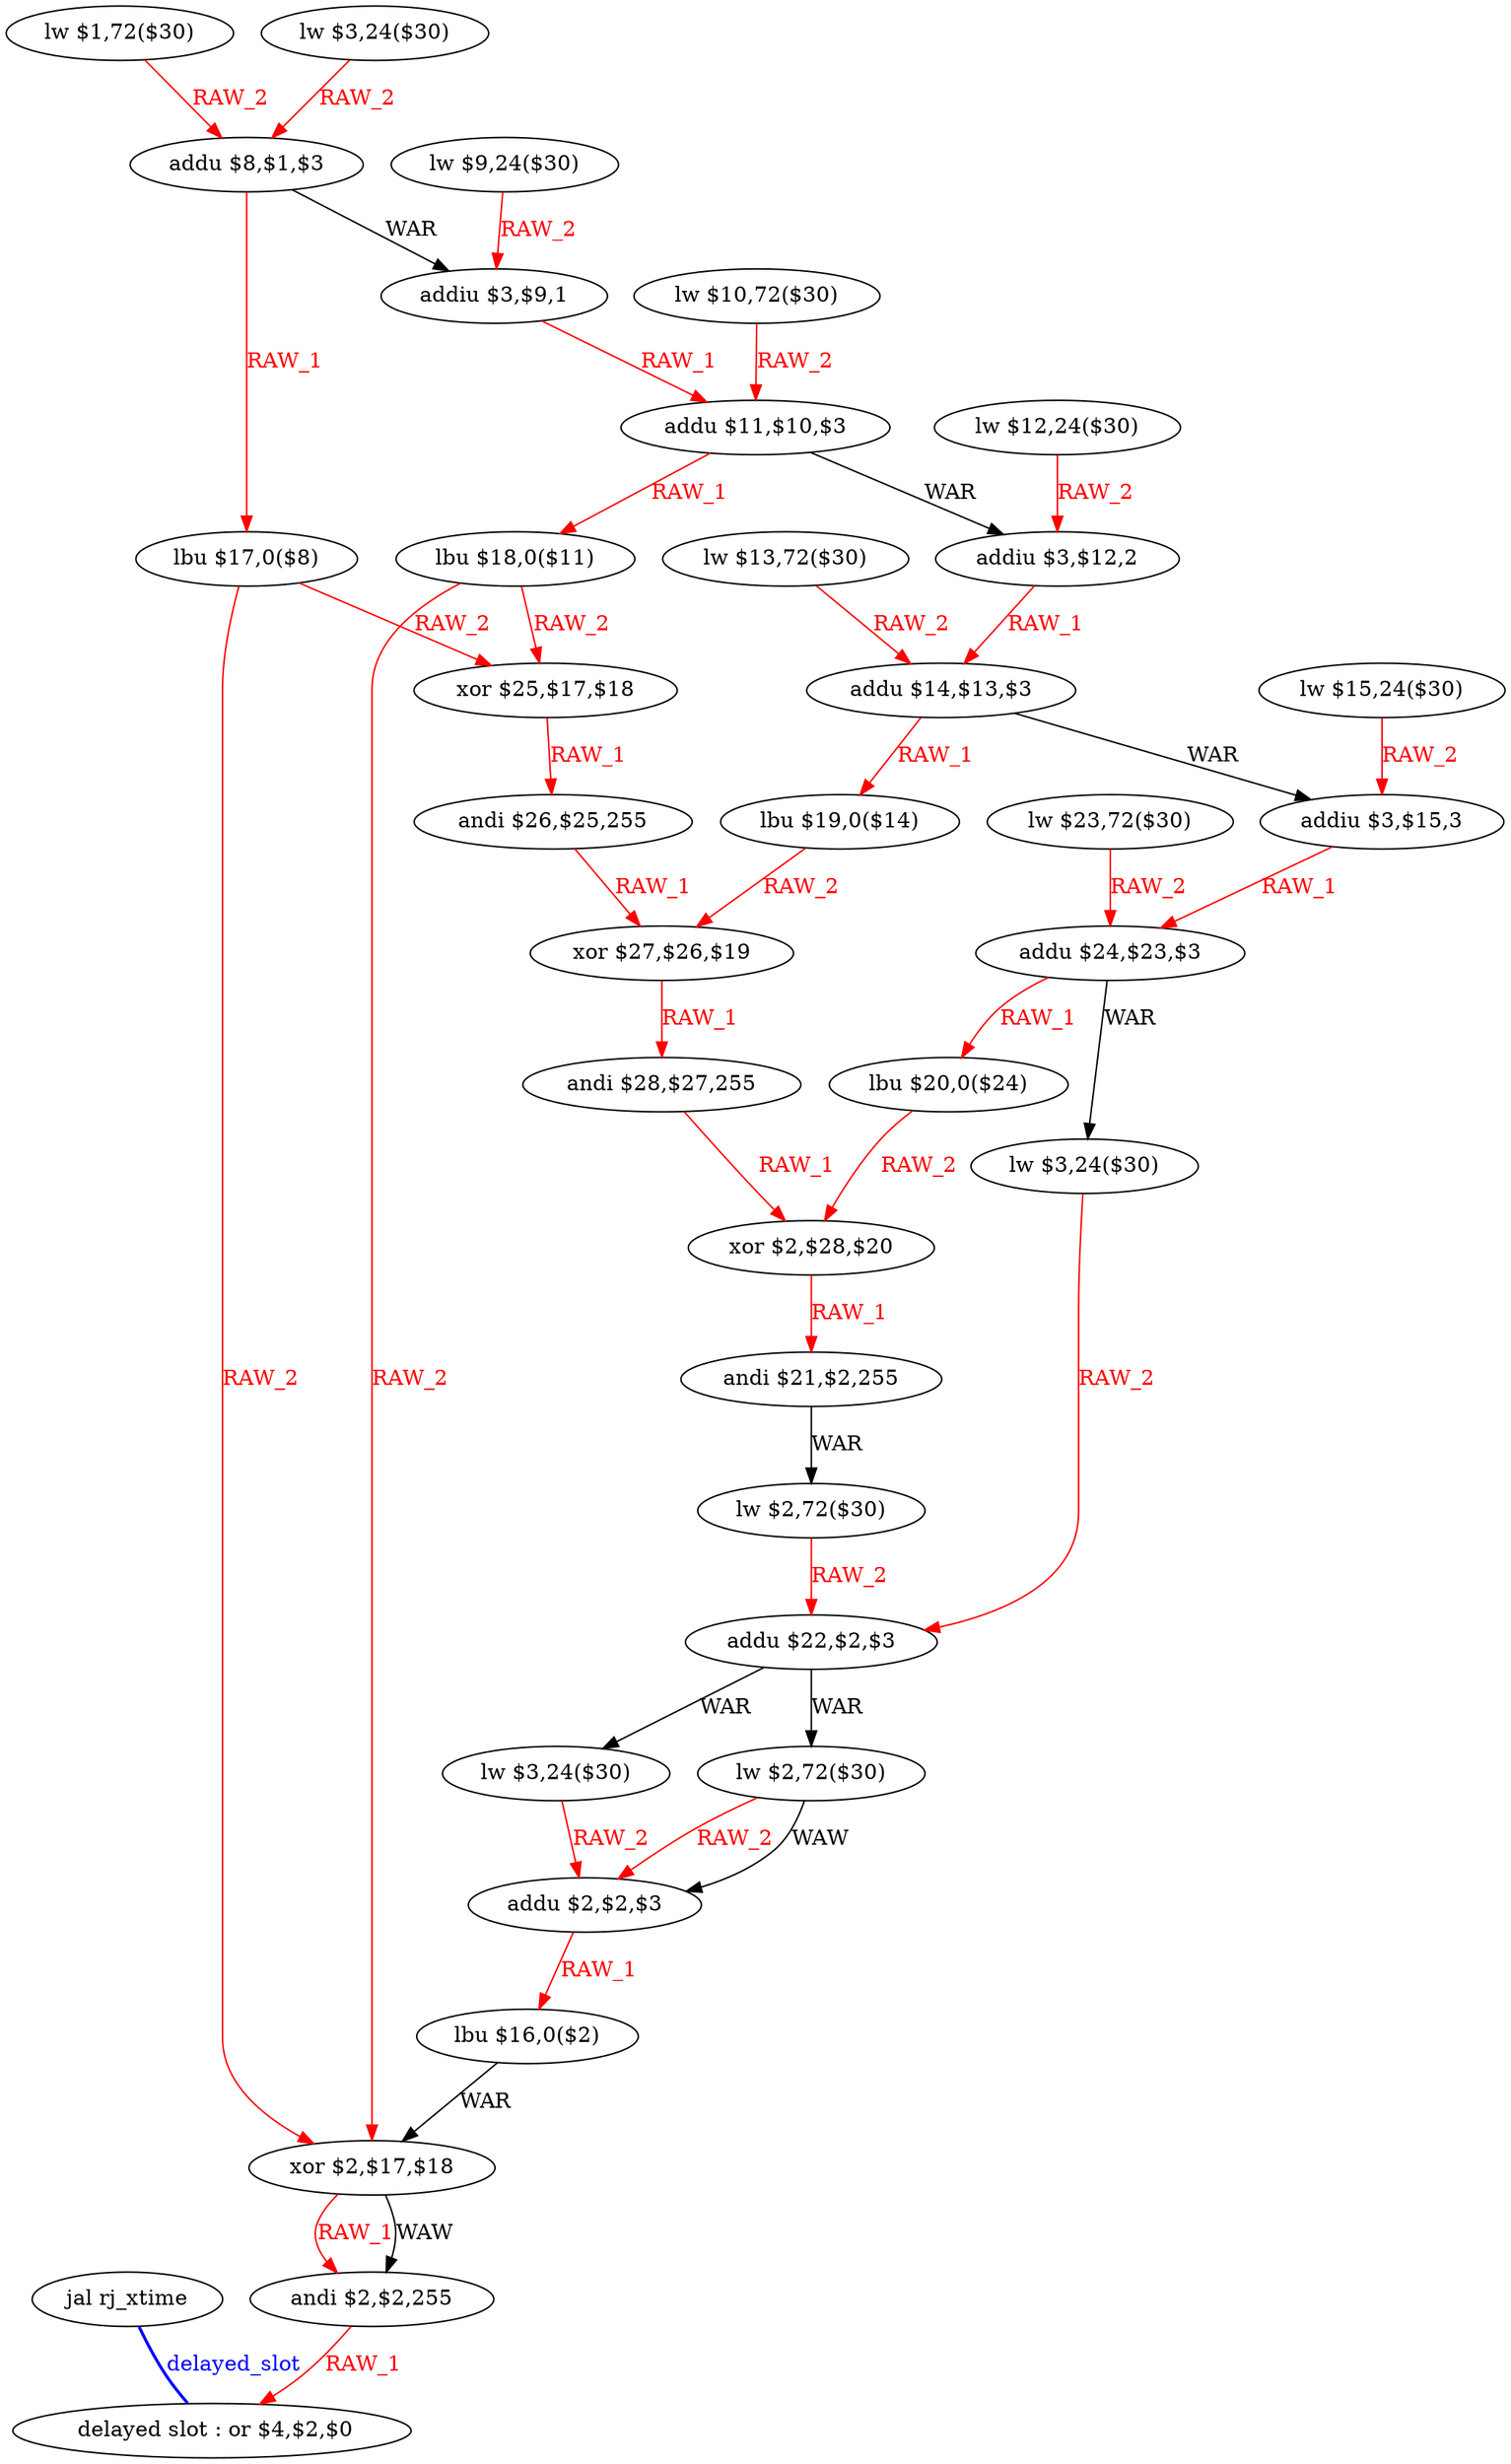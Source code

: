 digraph G1 {
node [shape = ellipse];
i35 [label = " delayed slot : or $4,$2,$0"] ;
i34 ->  i35 [style = bold, dir= none, fontcolor = blue, color = blue, label= "delayed_slot"];
i34 [label = "jal rj_xtime"] ;
i0 [label = "lw $1,72($30)"] ;
i0 ->  i2 [color = red, fontcolor = red, label= "RAW_2"];
i2 [label = "addu $8,$1,$3"] ;
i2 ->  i5 [label= "WAR"];
i2 ->  i3 [color = red, fontcolor = red, label= "RAW_1"];
i5 [label = "addiu $3,$9,1"] ;
i5 ->  i7 [color = red, fontcolor = red, label= "RAW_1"];
i7 [label = "addu $11,$10,$3"] ;
i7 ->  i10 [label= "WAR"];
i7 ->  i8 [color = red, fontcolor = red, label= "RAW_1"];
i10 [label = "addiu $3,$12,2"] ;
i10 ->  i12 [color = red, fontcolor = red, label= "RAW_1"];
i12 [label = "addu $14,$13,$3"] ;
i12 ->  i15 [label= "WAR"];
i12 ->  i13 [color = red, fontcolor = red, label= "RAW_1"];
i15 [label = "addiu $3,$15,3"] ;
i15 ->  i17 [color = red, fontcolor = red, label= "RAW_1"];
i17 [label = "addu $24,$23,$3"] ;
i17 ->  i25 [label= "WAR"];
i17 ->  i18 [color = red, fontcolor = red, label= "RAW_1"];
i25 [label = "lw $3,24($30)"] ;
i25 ->  i27 [color = red, fontcolor = red, label= "RAW_2"];
i27 [label = "addu $22,$2,$3"] ;
i27 ->  i29 [label= "WAR"];
i27 ->  i28 [label= "WAR"];
i29 [label = "lw $3,24($30)"] ;
i29 ->  i30 [color = red, fontcolor = red, label= "RAW_2"];
i30 [label = "addu $2,$2,$3"] ;
i30 ->  i31 [color = red, fontcolor = red, label= "RAW_1"];
i31 [label = "lbu $16,0($2)"] ;
i31 ->  i32 [label= "WAR"];
i32 [label = "xor $2,$17,$18"] ;
i32 ->  i33 [color = red, fontcolor = red, label= "RAW_1"];
i32 ->  i33 [label= "WAW"];
i33 [label = "andi $2,$2,255"] ;
i33 ->  i35 [color = red, fontcolor = red, label= "RAW_1"];
i28 [label = "lw $2,72($30)"] ;
i28 ->  i30 [color = red, fontcolor = red, label= "RAW_2"];
i28 ->  i30 [label= "WAW"];
i18 [label = "lbu $20,0($24)"] ;
i18 ->  i23 [color = red, fontcolor = red, label= "RAW_2"];
i23 [label = "xor $2,$28,$20"] ;
i23 ->  i24 [color = red, fontcolor = red, label= "RAW_1"];
i24 [label = "andi $21,$2,255"] ;
i24 ->  i26 [label= "WAR"];
i26 [label = "lw $2,72($30)"] ;
i26 ->  i27 [color = red, fontcolor = red, label= "RAW_2"];
i13 [label = "lbu $19,0($14)"] ;
i13 ->  i21 [color = red, fontcolor = red, label= "RAW_2"];
i21 [label = "xor $27,$26,$19"] ;
i21 ->  i22 [color = red, fontcolor = red, label= "RAW_1"];
i22 [label = "andi $28,$27,255"] ;
i22 ->  i23 [color = red, fontcolor = red, label= "RAW_1"];
i8 [label = "lbu $18,0($11)"] ;
i8 ->  i32 [color = red, fontcolor = red, label= "RAW_2"];
i8 ->  i19 [color = red, fontcolor = red, label= "RAW_2"];
i19 [label = "xor $25,$17,$18"] ;
i19 ->  i20 [color = red, fontcolor = red, label= "RAW_1"];
i20 [label = "andi $26,$25,255"] ;
i20 ->  i21 [color = red, fontcolor = red, label= "RAW_1"];
i3 [label = "lbu $17,0($8)"] ;
i3 ->  i32 [color = red, fontcolor = red, label= "RAW_2"];
i3 ->  i19 [color = red, fontcolor = red, label= "RAW_2"];
i1 [label = "lw $3,24($30)"] ;
i1 ->  i2 [color = red, fontcolor = red, label= "RAW_2"];
i4 [label = "lw $9,24($30)"] ;
i4 ->  i5 [color = red, fontcolor = red, label= "RAW_2"];
i6 [label = "lw $10,72($30)"] ;
i6 ->  i7 [color = red, fontcolor = red, label= "RAW_2"];
i9 [label = "lw $12,24($30)"] ;
i9 ->  i10 [color = red, fontcolor = red, label= "RAW_2"];
i11 [label = "lw $13,72($30)"] ;
i11 ->  i12 [color = red, fontcolor = red, label= "RAW_2"];
i14 [label = "lw $15,24($30)"] ;
i14 ->  i15 [color = red, fontcolor = red, label= "RAW_2"];
i16 [label = "lw $23,72($30)"] ;
i16 ->  i17 [color = red, fontcolor = red, label= "RAW_2"];
}
